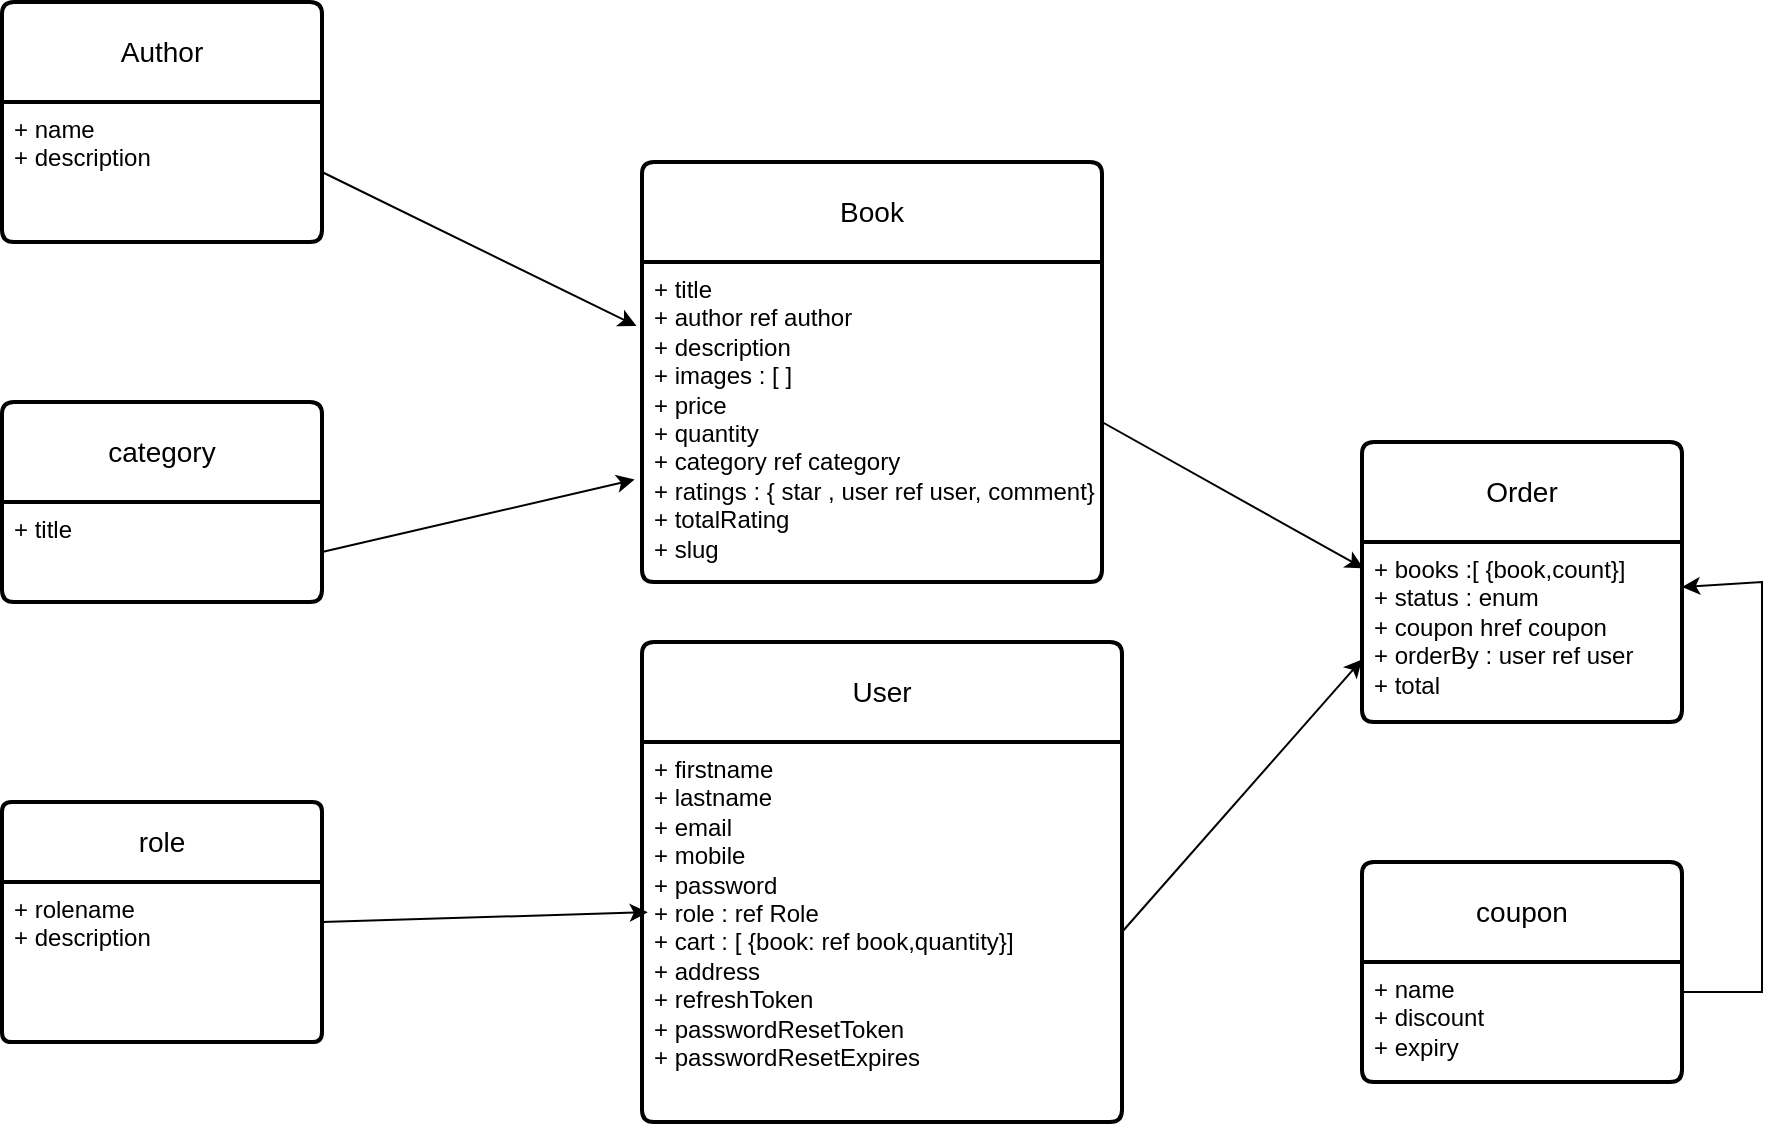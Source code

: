 <mxfile version="22.1.2" type="device">
  <diagram name="Page-1" id="F1IsN-QNU0Ag-AmArbBA">
    <mxGraphModel dx="1036" dy="606" grid="1" gridSize="10" guides="1" tooltips="1" connect="1" arrows="1" fold="1" page="1" pageScale="1" pageWidth="1169" pageHeight="1654" math="0" shadow="0">
      <root>
        <mxCell id="0" />
        <mxCell id="1" parent="0" />
        <mxCell id="oTK3dpyWdID8vPnLKVUw-1" value="role" style="swimlane;childLayout=stackLayout;horizontal=1;startSize=40;horizontalStack=0;rounded=1;fontSize=14;fontStyle=0;strokeWidth=2;resizeParent=0;resizeLast=1;shadow=0;dashed=0;align=center;arcSize=4;whiteSpace=wrap;html=1;" parent="1" vertex="1">
          <mxGeometry x="160" y="760" width="160" height="120" as="geometry" />
        </mxCell>
        <mxCell id="oTK3dpyWdID8vPnLKVUw-2" value="+ rolename&lt;br&gt;+ description" style="align=left;strokeColor=none;fillColor=none;spacingLeft=4;fontSize=12;verticalAlign=top;resizable=0;rotatable=0;part=1;html=1;" parent="oTK3dpyWdID8vPnLKVUw-1" vertex="1">
          <mxGeometry y="40" width="160" height="80" as="geometry" />
        </mxCell>
        <mxCell id="oTK3dpyWdID8vPnLKVUw-3" value="User" style="swimlane;childLayout=stackLayout;horizontal=1;startSize=50;horizontalStack=0;rounded=1;fontSize=14;fontStyle=0;strokeWidth=2;resizeParent=0;resizeLast=1;shadow=0;dashed=0;align=center;arcSize=4;whiteSpace=wrap;html=1;" parent="1" vertex="1">
          <mxGeometry x="480" y="680" width="240" height="240" as="geometry" />
        </mxCell>
        <mxCell id="oTK3dpyWdID8vPnLKVUw-4" value="+ firstname&lt;br&gt;+ lastname&lt;br&gt;+ email&lt;br&gt;+ mobile&lt;br&gt;+ password&lt;br&gt;+ role : ref Role&lt;br&gt;+ cart : [ {book: ref book,quantity}]&lt;br&gt;+ address&lt;br&gt;+ refreshToken&lt;br&gt;+&amp;nbsp;passwordResetToken&lt;br&gt;+&amp;nbsp;passwordResetExpires" style="align=left;strokeColor=none;fillColor=none;spacingLeft=4;fontSize=12;verticalAlign=top;resizable=0;rotatable=0;part=1;html=1;" parent="oTK3dpyWdID8vPnLKVUw-3" vertex="1">
          <mxGeometry y="50" width="240" height="190" as="geometry" />
        </mxCell>
        <mxCell id="oTK3dpyWdID8vPnLKVUw-6" value="" style="endArrow=classic;html=1;rounded=0;entryX=0.012;entryY=0.448;entryDx=0;entryDy=0;entryPerimeter=0;exitX=1;exitY=0.25;exitDx=0;exitDy=0;" parent="1" source="oTK3dpyWdID8vPnLKVUw-2" target="oTK3dpyWdID8vPnLKVUw-4" edge="1">
          <mxGeometry width="50" height="50" relative="1" as="geometry">
            <mxPoint x="400" y="300" as="sourcePoint" />
            <mxPoint x="580" y="300" as="targetPoint" />
          </mxGeometry>
        </mxCell>
        <mxCell id="oTK3dpyWdID8vPnLKVUw-7" value="Book" style="swimlane;childLayout=stackLayout;horizontal=1;startSize=50;horizontalStack=0;rounded=1;fontSize=14;fontStyle=0;strokeWidth=2;resizeParent=0;resizeLast=1;shadow=0;dashed=0;align=center;arcSize=4;whiteSpace=wrap;html=1;" parent="1" vertex="1">
          <mxGeometry x="480" y="440" width="230" height="210" as="geometry" />
        </mxCell>
        <mxCell id="oTK3dpyWdID8vPnLKVUw-8" value="+ title&lt;br&gt;+ author ref author&lt;br&gt;+ description&lt;br&gt;+ images : [ ]&lt;br&gt;+ price&lt;br&gt;+ quantity&lt;br&gt;+ category ref category&lt;br&gt;+ ratings : { star , user ref user, comment}&lt;br&gt;+ totalRating&lt;br&gt;+ slug" style="align=left;strokeColor=none;fillColor=none;spacingLeft=4;fontSize=12;verticalAlign=top;resizable=0;rotatable=0;part=1;html=1;" parent="oTK3dpyWdID8vPnLKVUw-7" vertex="1">
          <mxGeometry y="50" width="230" height="160" as="geometry" />
        </mxCell>
        <mxCell id="oTK3dpyWdID8vPnLKVUw-9" value="category" style="swimlane;childLayout=stackLayout;horizontal=1;startSize=50;horizontalStack=0;rounded=1;fontSize=14;fontStyle=0;strokeWidth=2;resizeParent=0;resizeLast=1;shadow=0;dashed=0;align=center;arcSize=4;whiteSpace=wrap;html=1;" parent="1" vertex="1">
          <mxGeometry x="160" y="560" width="160" height="100" as="geometry" />
        </mxCell>
        <mxCell id="oTK3dpyWdID8vPnLKVUw-10" value="+ title" style="align=left;strokeColor=none;fillColor=none;spacingLeft=4;fontSize=12;verticalAlign=top;resizable=0;rotatable=0;part=1;html=1;" parent="oTK3dpyWdID8vPnLKVUw-9" vertex="1">
          <mxGeometry y="50" width="160" height="50" as="geometry" />
        </mxCell>
        <mxCell id="oTK3dpyWdID8vPnLKVUw-11" value="Author" style="swimlane;childLayout=stackLayout;horizontal=1;startSize=50;horizontalStack=0;rounded=1;fontSize=14;fontStyle=0;strokeWidth=2;resizeParent=0;resizeLast=1;shadow=0;dashed=0;align=center;arcSize=4;whiteSpace=wrap;html=1;" parent="1" vertex="1">
          <mxGeometry x="160" y="360" width="160" height="120" as="geometry" />
        </mxCell>
        <mxCell id="oTK3dpyWdID8vPnLKVUw-12" value="+ name&lt;br&gt;+ description" style="align=left;strokeColor=none;fillColor=none;spacingLeft=4;fontSize=12;verticalAlign=top;resizable=0;rotatable=0;part=1;html=1;" parent="oTK3dpyWdID8vPnLKVUw-11" vertex="1">
          <mxGeometry y="50" width="160" height="70" as="geometry" />
        </mxCell>
        <mxCell id="oTK3dpyWdID8vPnLKVUw-13" value="Order" style="swimlane;childLayout=stackLayout;horizontal=1;startSize=50;horizontalStack=0;rounded=1;fontSize=14;fontStyle=0;strokeWidth=2;resizeParent=0;resizeLast=1;shadow=0;dashed=0;align=center;arcSize=4;whiteSpace=wrap;html=1;" parent="1" vertex="1">
          <mxGeometry x="840" y="580" width="160" height="140" as="geometry" />
        </mxCell>
        <mxCell id="oTK3dpyWdID8vPnLKVUw-14" value="+ books :[ {book,count}]&lt;br&gt;+ status : enum&lt;br&gt;+ coupon href coupon&lt;br&gt;+ orderBy : user ref user&lt;br&gt;+ total" style="align=left;strokeColor=none;fillColor=none;spacingLeft=4;fontSize=12;verticalAlign=top;resizable=0;rotatable=0;part=1;html=1;" parent="oTK3dpyWdID8vPnLKVUw-13" vertex="1">
          <mxGeometry y="50" width="160" height="90" as="geometry" />
        </mxCell>
        <mxCell id="oTK3dpyWdID8vPnLKVUw-15" value="coupon" style="swimlane;childLayout=stackLayout;horizontal=1;startSize=50;horizontalStack=0;rounded=1;fontSize=14;fontStyle=0;strokeWidth=2;resizeParent=0;resizeLast=1;shadow=0;dashed=0;align=center;arcSize=4;whiteSpace=wrap;html=1;" parent="1" vertex="1">
          <mxGeometry x="840" y="790" width="160" height="110" as="geometry" />
        </mxCell>
        <mxCell id="oTK3dpyWdID8vPnLKVUw-16" value="+ name&lt;br&gt;+ discount&lt;br&gt;+ expiry&amp;nbsp;" style="align=left;strokeColor=none;fillColor=none;spacingLeft=4;fontSize=12;verticalAlign=top;resizable=0;rotatable=0;part=1;html=1;" parent="oTK3dpyWdID8vPnLKVUw-15" vertex="1">
          <mxGeometry y="50" width="160" height="60" as="geometry" />
        </mxCell>
        <mxCell id="oTK3dpyWdID8vPnLKVUw-17" value="" style="endArrow=classic;html=1;rounded=0;entryX=-0.012;entryY=0.2;entryDx=0;entryDy=0;entryPerimeter=0;exitX=1;exitY=0.5;exitDx=0;exitDy=0;" parent="1" source="oTK3dpyWdID8vPnLKVUw-12" target="oTK3dpyWdID8vPnLKVUw-8" edge="1">
          <mxGeometry width="50" height="50" relative="1" as="geometry">
            <mxPoint x="440" y="480" as="sourcePoint" />
            <mxPoint x="340" y="430" as="targetPoint" />
          </mxGeometry>
        </mxCell>
        <mxCell id="oTK3dpyWdID8vPnLKVUw-18" value="" style="endArrow=classic;html=1;rounded=0;entryX=-0.016;entryY=0.68;entryDx=0;entryDy=0;entryPerimeter=0;exitX=1;exitY=0.5;exitDx=0;exitDy=0;" parent="1" source="oTK3dpyWdID8vPnLKVUw-10" target="oTK3dpyWdID8vPnLKVUw-8" edge="1">
          <mxGeometry width="50" height="50" relative="1" as="geometry">
            <mxPoint x="330" y="455" as="sourcePoint" />
            <mxPoint x="487" y="490" as="targetPoint" />
          </mxGeometry>
        </mxCell>
        <mxCell id="oTK3dpyWdID8vPnLKVUw-20" value="" style="endArrow=classic;html=1;rounded=0;entryX=0;entryY=0.653;entryDx=0;entryDy=0;entryPerimeter=0;exitX=1;exitY=0.5;exitDx=0;exitDy=0;" parent="1" source="oTK3dpyWdID8vPnLKVUw-4" target="oTK3dpyWdID8vPnLKVUw-14" edge="1">
          <mxGeometry width="50" height="50" relative="1" as="geometry">
            <mxPoint x="550" y="450" as="sourcePoint" />
            <mxPoint x="600" y="400" as="targetPoint" />
          </mxGeometry>
        </mxCell>
        <mxCell id="oTK3dpyWdID8vPnLKVUw-21" value="" style="endArrow=classic;html=1;rounded=0;entryX=0.005;entryY=0.147;entryDx=0;entryDy=0;entryPerimeter=0;exitX=1;exitY=0.5;exitDx=0;exitDy=0;" parent="1" source="oTK3dpyWdID8vPnLKVUw-8" target="oTK3dpyWdID8vPnLKVUw-14" edge="1">
          <mxGeometry width="50" height="50" relative="1" as="geometry">
            <mxPoint x="590" y="650" as="sourcePoint" />
            <mxPoint x="640" y="600" as="targetPoint" />
          </mxGeometry>
        </mxCell>
        <mxCell id="oTK3dpyWdID8vPnLKVUw-22" value="" style="endArrow=classic;html=1;rounded=0;exitX=1;exitY=0.25;exitDx=0;exitDy=0;entryX=1;entryY=0.25;entryDx=0;entryDy=0;" parent="1" source="oTK3dpyWdID8vPnLKVUw-16" target="oTK3dpyWdID8vPnLKVUw-14" edge="1">
          <mxGeometry width="50" height="50" relative="1" as="geometry">
            <mxPoint x="590" y="750" as="sourcePoint" />
            <mxPoint x="640" y="700" as="targetPoint" />
            <Array as="points">
              <mxPoint x="1040" y="855" />
              <mxPoint x="1040" y="650" />
            </Array>
          </mxGeometry>
        </mxCell>
      </root>
    </mxGraphModel>
  </diagram>
</mxfile>
